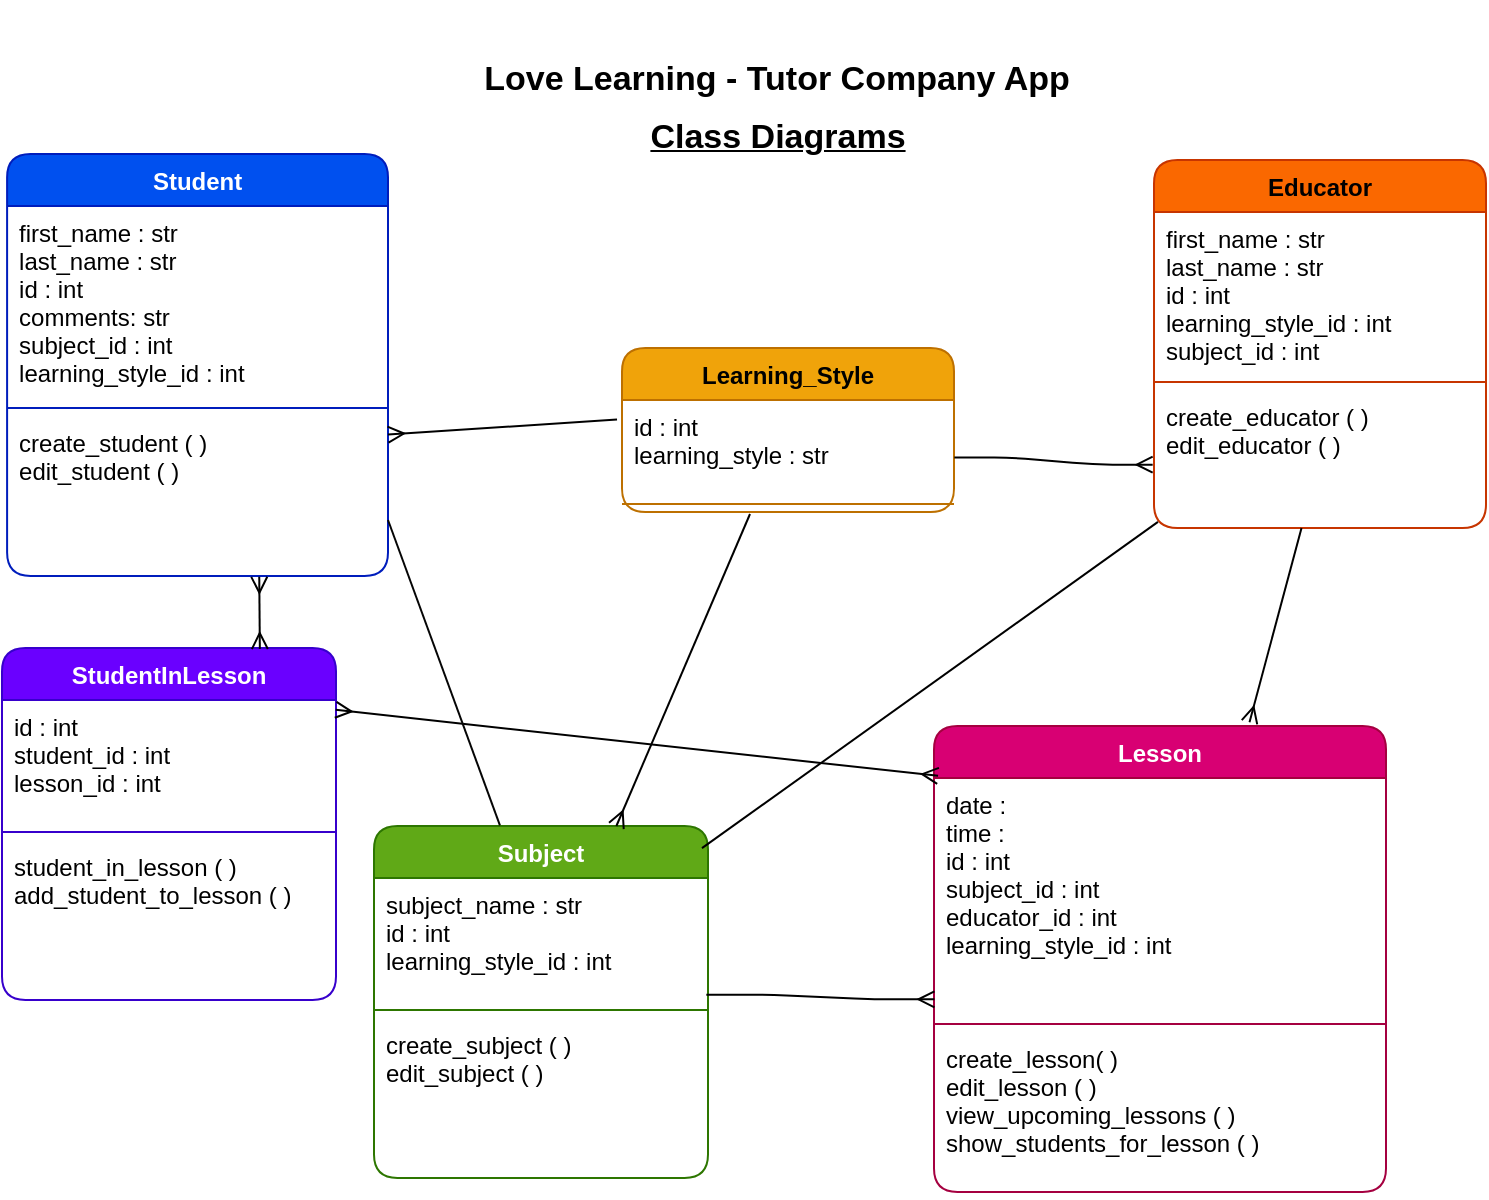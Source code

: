 <mxfile>
    <diagram id="wywkAeMuikm1OvbeZ2Ad" name="Page-1">
        <mxGraphModel dx="1785" dy="2209" grid="0" gridSize="10" guides="1" tooltips="1" connect="1" arrows="1" fold="1" page="1" pageScale="1" pageWidth="827" pageHeight="1169" background="#ffffff" math="0" shadow="0">
            <root>
                <mxCell id="0"/>
                <mxCell id="1" parent="0"/>
                <mxCell id="109" value="Student" style="swimlane;fontStyle=1;align=center;verticalAlign=top;childLayout=stackLayout;horizontal=1;startSize=26;horizontalStack=0;resizeParent=1;resizeParentMax=0;resizeLast=0;collapsible=1;marginBottom=0;rounded=1;fontColor=#ffffff;fillColor=#0050ef;strokeColor=#001DBC;" parent="1" vertex="1">
                    <mxGeometry x="-798.45" y="-1092" width="190.45" height="211" as="geometry"/>
                </mxCell>
                <mxCell id="110" value="first_name : str&#10;last_name : str&#10;id : int&#10;comments: str&#10;subject_id : int&#10;learning_style_id : int&#10;&#10;" style="text;strokeColor=none;fillColor=none;align=left;verticalAlign=top;spacingLeft=4;spacingRight=4;overflow=hidden;rotatable=0;points=[[0,0.5],[1,0.5]];portConstraint=eastwest;rounded=1;fontColor=#000000;" parent="109" vertex="1">
                    <mxGeometry y="26" width="190.45" height="97" as="geometry"/>
                </mxCell>
                <mxCell id="111" value="" style="line;strokeWidth=1;fillColor=none;align=left;verticalAlign=middle;spacingTop=-1;spacingLeft=3;spacingRight=3;rotatable=0;labelPosition=right;points=[];portConstraint=eastwest;strokeColor=inherit;rounded=1;fontColor=#000000;" parent="109" vertex="1">
                    <mxGeometry y="123" width="190.45" height="8" as="geometry"/>
                </mxCell>
                <mxCell id="112" value="create_student ( )&#10;edit_student ( )" style="text;strokeColor=none;fillColor=none;align=left;verticalAlign=top;spacingLeft=4;spacingRight=4;overflow=hidden;rotatable=0;points=[[0,0.5],[1,0.5]];portConstraint=eastwest;rounded=1;fontColor=#000000;" parent="109" vertex="1">
                    <mxGeometry y="131" width="190.45" height="80" as="geometry"/>
                </mxCell>
                <mxCell id="117" value="&lt;p style=&quot;line-height: 160%; font-size: 17px;&quot;&gt;Love Learning - Tutor Company App&lt;/p&gt;" style="text;html=1;strokeColor=none;fillColor=none;align=center;verticalAlign=middle;whiteSpace=wrap;rounded=1;fontStyle=1;fontSize=17;fontColor=#000000;" parent="1" vertex="1">
                    <mxGeometry x="-567" y="-1169" width="307" height="77" as="geometry"/>
                </mxCell>
                <mxCell id="118" value="Class Diagrams" style="text;html=1;strokeColor=none;fillColor=none;align=center;verticalAlign=middle;whiteSpace=wrap;rounded=1;fontSize=17;fontStyle=5;fontColor=#000000;" parent="1" vertex="1">
                    <mxGeometry x="-524" y="-1126" width="222" height="52" as="geometry"/>
                </mxCell>
                <mxCell id="125" value="Subject" style="swimlane;fontStyle=1;align=center;verticalAlign=top;childLayout=stackLayout;horizontal=1;startSize=26;horizontalStack=0;resizeParent=1;resizeParentMax=0;resizeLast=0;collapsible=1;marginBottom=0;rounded=1;fontColor=#ffffff;fillColor=#60a917;strokeColor=#2D7600;" parent="1" vertex="1">
                    <mxGeometry x="-615" y="-756" width="167" height="176" as="geometry"/>
                </mxCell>
                <mxCell id="126" value="subject_name : str&#10;id : int&#10;learning_style_id : int" style="text;strokeColor=none;fillColor=none;align=left;verticalAlign=top;spacingLeft=4;spacingRight=4;overflow=hidden;rotatable=0;points=[[0,0.5],[1,0.5]];portConstraint=eastwest;rounded=1;fontColor=#000000;" parent="125" vertex="1">
                    <mxGeometry y="26" width="167" height="62" as="geometry"/>
                </mxCell>
                <mxCell id="127" value="" style="line;strokeWidth=1;fillColor=none;align=left;verticalAlign=middle;spacingTop=-1;spacingLeft=3;spacingRight=3;rotatable=0;labelPosition=right;points=[];portConstraint=eastwest;strokeColor=inherit;rounded=1;fontColor=#000000;" parent="125" vertex="1">
                    <mxGeometry y="88" width="167" height="8" as="geometry"/>
                </mxCell>
                <mxCell id="128" value="create_subject ( )&#10;edit_subject ( )&#10;" style="text;strokeColor=none;fillColor=none;align=left;verticalAlign=top;spacingLeft=4;spacingRight=4;overflow=hidden;rotatable=0;points=[[0,0.5],[1,0.5]];portConstraint=eastwest;rounded=1;fontColor=#000000;" parent="125" vertex="1">
                    <mxGeometry y="96" width="167" height="80" as="geometry"/>
                </mxCell>
                <mxCell id="131" value="Educator" style="swimlane;fontStyle=1;align=center;verticalAlign=top;childLayout=stackLayout;horizontal=1;startSize=26;horizontalStack=0;resizeParent=1;resizeParentMax=0;resizeLast=0;collapsible=1;marginBottom=0;rounded=1;fontColor=#000000;fillColor=#fa6800;strokeColor=#C73500;" parent="1" vertex="1">
                    <mxGeometry x="-225" y="-1089" width="166" height="184" as="geometry"/>
                </mxCell>
                <mxCell id="132" value="first_name : str&#10;last_name : str&#10;id : int&#10;learning_style_id : int&#10;subject_id : int" style="text;strokeColor=none;fillColor=none;align=left;verticalAlign=top;spacingLeft=4;spacingRight=4;overflow=hidden;rotatable=0;points=[[0,0.5],[1,0.5]];portConstraint=eastwest;rounded=1;fontColor=#000000;" parent="131" vertex="1">
                    <mxGeometry y="26" width="166" height="81" as="geometry"/>
                </mxCell>
                <mxCell id="133" value="" style="line;strokeWidth=1;fillColor=none;align=left;verticalAlign=middle;spacingTop=-1;spacingLeft=3;spacingRight=3;rotatable=0;labelPosition=right;points=[];portConstraint=eastwest;strokeColor=inherit;rounded=1;fontColor=#000000;" parent="131" vertex="1">
                    <mxGeometry y="107" width="166" height="8" as="geometry"/>
                </mxCell>
                <mxCell id="134" value="create_educator ( )&#10;edit_educator ( )&#10;" style="text;strokeColor=none;fillColor=none;align=left;verticalAlign=top;spacingLeft=4;spacingRight=4;overflow=hidden;rotatable=0;points=[[0,0.5],[1,0.5]];portConstraint=eastwest;rounded=1;fontColor=#000000;" parent="131" vertex="1">
                    <mxGeometry y="115" width="166" height="69" as="geometry"/>
                </mxCell>
                <mxCell id="135" value="Lesson" style="swimlane;fontStyle=1;align=center;verticalAlign=top;childLayout=stackLayout;horizontal=1;startSize=26;horizontalStack=0;resizeParent=1;resizeParentMax=0;resizeLast=0;collapsible=1;marginBottom=0;rounded=1;fontColor=#ffffff;fillColor=#d80073;strokeColor=#A50040;" parent="1" vertex="1">
                    <mxGeometry x="-335" y="-806" width="226" height="233" as="geometry"/>
                </mxCell>
                <mxCell id="136" value="date : &#10;time : &#10;id : int&#10;subject_id : int&#10;educator_id : int&#10;learning_style_id : int&#10;" style="text;strokeColor=none;fillColor=none;align=left;verticalAlign=top;spacingLeft=4;spacingRight=4;overflow=hidden;rotatable=0;points=[[0,0.5],[1,0.5]];portConstraint=eastwest;rounded=1;fontColor=#000000;" parent="135" vertex="1">
                    <mxGeometry y="26" width="226" height="119" as="geometry"/>
                </mxCell>
                <mxCell id="137" value="" style="line;strokeWidth=1;fillColor=none;align=left;verticalAlign=middle;spacingTop=-1;spacingLeft=3;spacingRight=3;rotatable=0;labelPosition=right;points=[];portConstraint=eastwest;strokeColor=inherit;rounded=1;fontColor=#000000;" parent="135" vertex="1">
                    <mxGeometry y="145" width="226" height="8" as="geometry"/>
                </mxCell>
                <mxCell id="138" value="create_lesson( )&#10;edit_lesson ( )&#10;view_upcoming_lessons ( )&#10;show_students_for_lesson ( )&#10;&#10;" style="text;strokeColor=none;fillColor=none;align=left;verticalAlign=top;spacingLeft=4;spacingRight=4;overflow=hidden;rotatable=0;points=[[0,0.5],[1,0.5]];portConstraint=eastwest;rounded=1;fontColor=#000000;" parent="135" vertex="1">
                    <mxGeometry y="153" width="226" height="80" as="geometry"/>
                </mxCell>
                <mxCell id="162" style="html=1;fontSize=17;endArrow=ERmany;endFill=0;fontColor=#000000;strokeColor=#000000;" parent="1" target="125" edge="1">
                    <mxGeometry relative="1" as="geometry">
                        <mxPoint x="-510.833" y="-815.667" as="targetPoint"/>
                        <mxPoint x="-427" y="-912" as="sourcePoint"/>
                    </mxGeometry>
                </mxCell>
                <mxCell id="143" value="Learning_Style" style="swimlane;fontStyle=1;align=center;verticalAlign=top;childLayout=stackLayout;horizontal=1;startSize=26;horizontalStack=0;resizeParent=1;resizeParentMax=0;resizeLast=0;collapsible=1;marginBottom=0;rounded=1;fillColor=#f0a30a;strokeColor=#BD7000;fontColor=#000000;" parent="1" vertex="1">
                    <mxGeometry x="-491" y="-995" width="166" height="82" as="geometry"/>
                </mxCell>
                <mxCell id="144" value="id : int&#10;learning_style : str" style="text;strokeColor=none;fillColor=none;align=left;verticalAlign=top;spacingLeft=4;spacingRight=4;overflow=hidden;rotatable=0;points=[[0,0.5],[1,0.5]];portConstraint=eastwest;rounded=1;fontColor=#000000;" parent="143" vertex="1">
                    <mxGeometry y="26" width="166" height="48" as="geometry"/>
                </mxCell>
                <mxCell id="145" value="" style="line;strokeWidth=1;fillColor=none;align=left;verticalAlign=middle;spacingTop=-1;spacingLeft=3;spacingRight=3;rotatable=0;labelPosition=right;points=[];portConstraint=eastwest;strokeColor=inherit;rounded=1;fontColor=#000000;" parent="143" vertex="1">
                    <mxGeometry y="74" width="166" height="8" as="geometry"/>
                </mxCell>
                <mxCell id="158" style="edgeStyle=entityRelationEdgeStyle;html=1;exitX=1.001;exitY=0.6;exitDx=0;exitDy=0;entryX=-0.004;entryY=0.541;entryDx=0;entryDy=0;fontSize=17;endArrow=ERmany;endFill=0;exitPerimeter=0;entryPerimeter=0;fontColor=#000000;strokeColor=#000000;" parent="1" source="144" target="134" edge="1">
                    <mxGeometry relative="1" as="geometry"/>
                </mxCell>
                <mxCell id="160" style="html=1;fontSize=17;endArrow=ERmany;endFill=0;exitX=-0.015;exitY=0.203;exitDx=0;exitDy=0;exitPerimeter=0;entryX=1;entryY=0.116;entryDx=0;entryDy=0;entryPerimeter=0;fontColor=#000000;strokeColor=#000000;" parent="1" source="144" target="112" edge="1">
                    <mxGeometry relative="1" as="geometry">
                        <mxPoint x="-582.5" y="-945.667" as="targetPoint"/>
                        <mxPoint x="-521" y="-982" as="sourcePoint"/>
                    </mxGeometry>
                </mxCell>
                <mxCell id="163" value="" style="endArrow=none;html=1;fontSize=17;entryX=0.012;entryY=0.956;entryDx=0;entryDy=0;exitX=0.982;exitY=0.063;exitDx=0;exitDy=0;exitPerimeter=0;entryPerimeter=0;fontColor=#000000;strokeColor=#000000;" parent="1" source="125" target="134" edge="1">
                    <mxGeometry width="50" height="50" relative="1" as="geometry">
                        <mxPoint x="-471" y="-804" as="sourcePoint"/>
                        <mxPoint x="-189" y="-921" as="targetPoint"/>
                    </mxGeometry>
                </mxCell>
                <mxCell id="164" style="html=1;fontSize=17;endArrow=ERmany;endFill=0;entryX=0.698;entryY=-0.008;entryDx=0;entryDy=0;entryPerimeter=0;fontColor=#000000;strokeColor=#000000;" parent="1" source="134" target="135" edge="1">
                    <mxGeometry relative="1" as="geometry">
                        <mxPoint x="-179.167" y="-810.667" as="targetPoint"/>
                    </mxGeometry>
                </mxCell>
                <mxCell id="166" style="edgeStyle=entityRelationEdgeStyle;html=1;entryX=0.001;entryY=0.93;entryDx=0;entryDy=0;entryPerimeter=0;fontSize=17;startArrow=none;startFill=0;endArrow=ERmany;endFill=0;exitX=0.995;exitY=0.941;exitDx=0;exitDy=0;exitPerimeter=0;fontColor=#000000;strokeColor=#000000;" parent="1" source="126" target="136" edge="1">
                    <mxGeometry relative="1" as="geometry"/>
                </mxCell>
                <mxCell id="167" value="StudentInLesson" style="swimlane;fontStyle=1;align=center;verticalAlign=top;childLayout=stackLayout;horizontal=1;startSize=26;horizontalStack=0;resizeParent=1;resizeParentMax=0;resizeLast=0;collapsible=1;marginBottom=0;rounded=1;fontColor=#ffffff;fillColor=#6a00ff;strokeColor=#3700CC;" parent="1" vertex="1">
                    <mxGeometry x="-801" y="-845" width="167" height="176" as="geometry"/>
                </mxCell>
                <mxCell id="168" value="id : int&#10;student_id : int&#10;lesson_id : int&#10;" style="text;strokeColor=none;fillColor=none;align=left;verticalAlign=top;spacingLeft=4;spacingRight=4;overflow=hidden;rotatable=0;points=[[0,0.5],[1,0.5]];portConstraint=eastwest;rounded=1;fontColor=#000000;" parent="167" vertex="1">
                    <mxGeometry y="26" width="167" height="62" as="geometry"/>
                </mxCell>
                <mxCell id="169" value="" style="line;strokeWidth=1;fillColor=none;align=left;verticalAlign=middle;spacingTop=-1;spacingLeft=3;spacingRight=3;rotatable=0;labelPosition=right;points=[];portConstraint=eastwest;strokeColor=inherit;rounded=1;fontColor=#000000;" parent="167" vertex="1">
                    <mxGeometry y="88" width="167" height="8" as="geometry"/>
                </mxCell>
                <mxCell id="170" value="student_in_lesson ( )&#10;add_student_to_lesson ( )" style="text;strokeColor=none;fillColor=none;align=left;verticalAlign=top;spacingLeft=4;spacingRight=4;overflow=hidden;rotatable=0;points=[[0,0.5],[1,0.5]];portConstraint=eastwest;rounded=1;fontColor=#000000;" parent="167" vertex="1">
                    <mxGeometry y="96" width="167" height="80" as="geometry"/>
                </mxCell>
                <mxCell id="171" style="html=1;fontSize=17;startArrow=ERmany;startFill=0;endArrow=ERmany;endFill=0;exitX=0.999;exitY=0.079;exitDx=0;exitDy=0;exitPerimeter=0;fontColor=#000000;strokeColor=#000000;entryX=0.009;entryY=0.107;entryDx=0;entryDy=0;entryPerimeter=0;" parent="1" source="168" target="135" edge="1">
                    <mxGeometry relative="1" as="geometry">
                        <mxPoint x="-633.995" y="-796.998" as="sourcePoint"/>
                        <mxPoint x="-338" y="-777" as="targetPoint"/>
                    </mxGeometry>
                </mxCell>
                <mxCell id="172" style="html=1;fontSize=17;startArrow=ERmany;startFill=0;endArrow=ERmany;endFill=0;fontColor=#000000;strokeColor=#000000;exitX=0.772;exitY=0.003;exitDx=0;exitDy=0;exitPerimeter=0;entryX=0.662;entryY=1.005;entryDx=0;entryDy=0;entryPerimeter=0;" parent="1" source="167" target="112" edge="1">
                    <mxGeometry relative="1" as="geometry">
                        <mxPoint x="-624.167" y="-804.102" as="sourcePoint"/>
                        <mxPoint x="-673" y="-880" as="targetPoint"/>
                    </mxGeometry>
                </mxCell>
                <mxCell id="173" style="edgeStyle=none;html=1;endArrow=none;endFill=0;entryX=0.377;entryY=-0.002;entryDx=0;entryDy=0;entryPerimeter=0;strokeColor=#050505;" edge="1" parent="1" target="125">
                    <mxGeometry relative="1" as="geometry">
                        <mxPoint x="-608" y="-909" as="sourcePoint"/>
                    </mxGeometry>
                </mxCell>
            </root>
        </mxGraphModel>
    </diagram>
</mxfile>